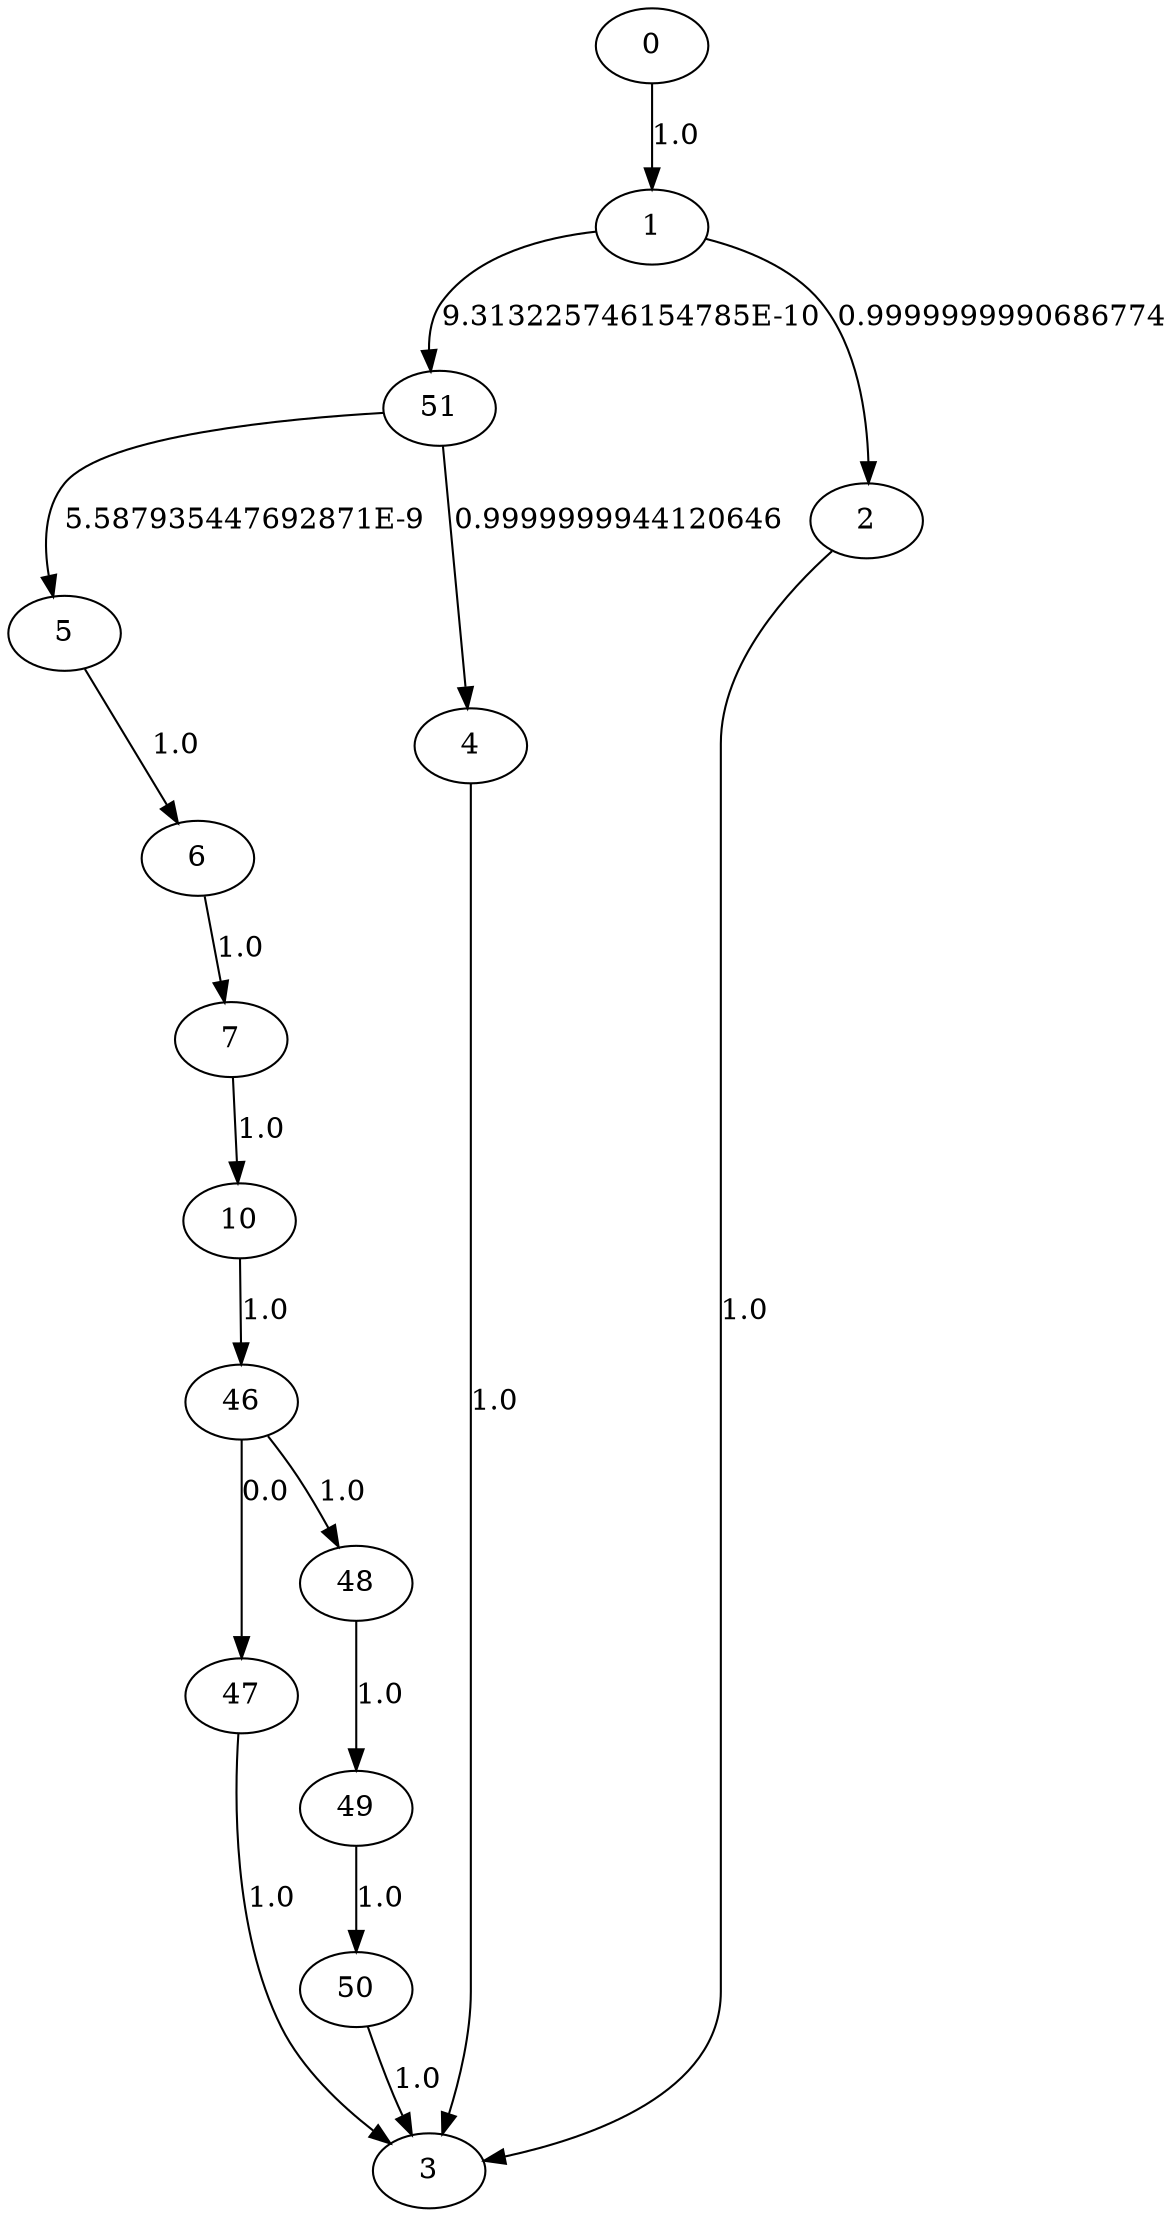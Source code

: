 digraph {
	46 -> 47[label= "0.0"];
	46 -> 48[label= "1.0"];
	47 -> 3[label= "1.0"];
	48 -> 49[label= "1.0"];
	49 -> 50[label= "1.0"];
	50 -> 3[label= "1.0"];
	51 -> 5[label= "5.587935447692871E-9"];
	51 -> 4[label= "0.9999999944120646"];
	10 -> 46[label= "1.0"];
	0 -> 1[label= "1.0"];
	1 -> 51[label= "9.313225746154785E-10"];
	1 -> 2[label= "0.9999999990686774"];
	2 -> 3[label= "1.0"];
	4 -> 3[label= "1.0"];
	5 -> 6[label= "1.0"];
	6 -> 7[label= "1.0"];
	7 -> 10[label= "1.0"];
}
